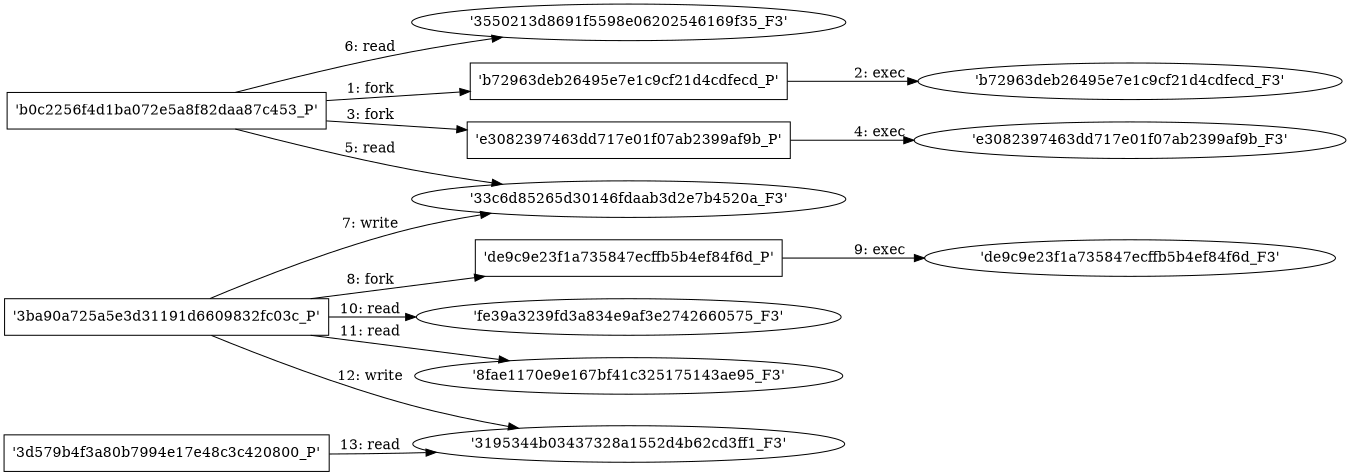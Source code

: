 digraph "D:\Learning\Paper\apt\基于CTI的攻击预警\Dataset\攻击图\ASGfromALLCTI\Vulnerability Spotlight OpenOffice Impress MetaActions Arbitrary Read Write Vulnerability.dot" {
rankdir="LR"
size="9"
fixedsize="false"
splines="true"
nodesep=0.3
ranksep=0
fontsize=10
overlap="scalexy"
engine= "neato"
	"'b0c2256f4d1ba072e5a8f82daa87c453_P'" [node_type=Process shape=box]
	"'b72963deb26495e7e1c9cf21d4cdfecd_P'" [node_type=Process shape=box]
	"'b0c2256f4d1ba072e5a8f82daa87c453_P'" -> "'b72963deb26495e7e1c9cf21d4cdfecd_P'" [label="1: fork"]
	"'b72963deb26495e7e1c9cf21d4cdfecd_P'" [node_type=Process shape=box]
	"'b72963deb26495e7e1c9cf21d4cdfecd_F3'" [node_type=File shape=ellipse]
	"'b72963deb26495e7e1c9cf21d4cdfecd_P'" -> "'b72963deb26495e7e1c9cf21d4cdfecd_F3'" [label="2: exec"]
	"'b0c2256f4d1ba072e5a8f82daa87c453_P'" [node_type=Process shape=box]
	"'e3082397463dd717e01f07ab2399af9b_P'" [node_type=Process shape=box]
	"'b0c2256f4d1ba072e5a8f82daa87c453_P'" -> "'e3082397463dd717e01f07ab2399af9b_P'" [label="3: fork"]
	"'e3082397463dd717e01f07ab2399af9b_P'" [node_type=Process shape=box]
	"'e3082397463dd717e01f07ab2399af9b_F3'" [node_type=File shape=ellipse]
	"'e3082397463dd717e01f07ab2399af9b_P'" -> "'e3082397463dd717e01f07ab2399af9b_F3'" [label="4: exec"]
	"'33c6d85265d30146fdaab3d2e7b4520a_F3'" [node_type=file shape=ellipse]
	"'b0c2256f4d1ba072e5a8f82daa87c453_P'" [node_type=Process shape=box]
	"'b0c2256f4d1ba072e5a8f82daa87c453_P'" -> "'33c6d85265d30146fdaab3d2e7b4520a_F3'" [label="5: read"]
	"'3550213d8691f5598e06202546169f35_F3'" [node_type=file shape=ellipse]
	"'b0c2256f4d1ba072e5a8f82daa87c453_P'" [node_type=Process shape=box]
	"'b0c2256f4d1ba072e5a8f82daa87c453_P'" -> "'3550213d8691f5598e06202546169f35_F3'" [label="6: read"]
	"'33c6d85265d30146fdaab3d2e7b4520a_F3'" [node_type=file shape=ellipse]
	"'3ba90a725a5e3d31191d6609832fc03c_P'" [node_type=Process shape=box]
	"'3ba90a725a5e3d31191d6609832fc03c_P'" -> "'33c6d85265d30146fdaab3d2e7b4520a_F3'" [label="7: write"]
	"'3ba90a725a5e3d31191d6609832fc03c_P'" [node_type=Process shape=box]
	"'de9c9e23f1a735847ecffb5b4ef84f6d_P'" [node_type=Process shape=box]
	"'3ba90a725a5e3d31191d6609832fc03c_P'" -> "'de9c9e23f1a735847ecffb5b4ef84f6d_P'" [label="8: fork"]
	"'de9c9e23f1a735847ecffb5b4ef84f6d_P'" [node_type=Process shape=box]
	"'de9c9e23f1a735847ecffb5b4ef84f6d_F3'" [node_type=File shape=ellipse]
	"'de9c9e23f1a735847ecffb5b4ef84f6d_P'" -> "'de9c9e23f1a735847ecffb5b4ef84f6d_F3'" [label="9: exec"]
	"'fe39a3239fd3a834e9af3e2742660575_F3'" [node_type=file shape=ellipse]
	"'3ba90a725a5e3d31191d6609832fc03c_P'" [node_type=Process shape=box]
	"'3ba90a725a5e3d31191d6609832fc03c_P'" -> "'fe39a3239fd3a834e9af3e2742660575_F3'" [label="10: read"]
	"'8fae1170e9e167bf41c325175143ae95_F3'" [node_type=file shape=ellipse]
	"'3ba90a725a5e3d31191d6609832fc03c_P'" [node_type=Process shape=box]
	"'3ba90a725a5e3d31191d6609832fc03c_P'" -> "'8fae1170e9e167bf41c325175143ae95_F3'" [label="11: read"]
	"'3195344b03437328a1552d4b62cd3ff1_F3'" [node_type=file shape=ellipse]
	"'3ba90a725a5e3d31191d6609832fc03c_P'" [node_type=Process shape=box]
	"'3ba90a725a5e3d31191d6609832fc03c_P'" -> "'3195344b03437328a1552d4b62cd3ff1_F3'" [label="12: write"]
	"'3195344b03437328a1552d4b62cd3ff1_F3'" [node_type=file shape=ellipse]
	"'3d579b4f3a80b7994e17e48c3c420800_P'" [node_type=Process shape=box]
	"'3d579b4f3a80b7994e17e48c3c420800_P'" -> "'3195344b03437328a1552d4b62cd3ff1_F3'" [label="13: read"]
}
